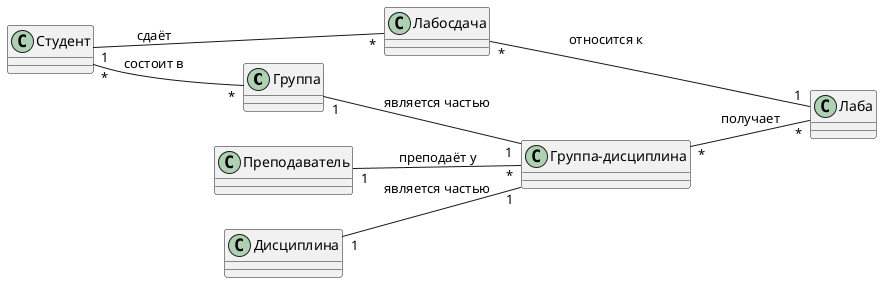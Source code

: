 @startuml
left to right direction
class Группа
class Дисциплина
class "Группа-дисциплина"
class Лаба
class Лабосдача
class Студент
class Преподаватель

Студент "*" -- "*" Группа: состоит в
Преподаватель "1" -- "*" "Группа-дисциплина": преподаёт у
"Группа-дисциплина" "*" -- "*" Лаба: получает
Студент "1" -- "*" Лабосдача: сдаёт
Лабосдача "*" -- "1" Лаба: относится к
Группа "1" -- "1" "Группа-дисциплина": является частью
Дисциплина "1" -- "1" "Группа-дисциплина": является частью
@enduml
